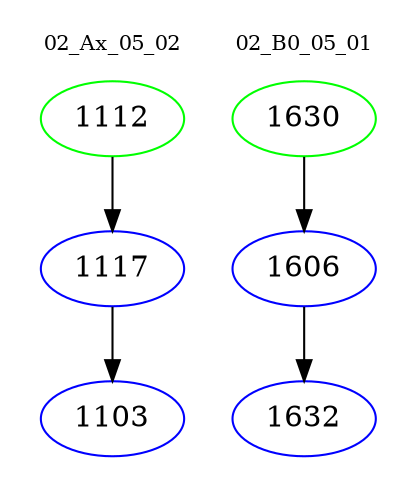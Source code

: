 digraph{
subgraph cluster_0 {
color = white
label = "02_Ax_05_02";
fontsize=10;
T0_1112 [label="1112", color="green"]
T0_1112 -> T0_1117 [color="black"]
T0_1117 [label="1117", color="blue"]
T0_1117 -> T0_1103 [color="black"]
T0_1103 [label="1103", color="blue"]
}
subgraph cluster_1 {
color = white
label = "02_B0_05_01";
fontsize=10;
T1_1630 [label="1630", color="green"]
T1_1630 -> T1_1606 [color="black"]
T1_1606 [label="1606", color="blue"]
T1_1606 -> T1_1632 [color="black"]
T1_1632 [label="1632", color="blue"]
}
}
